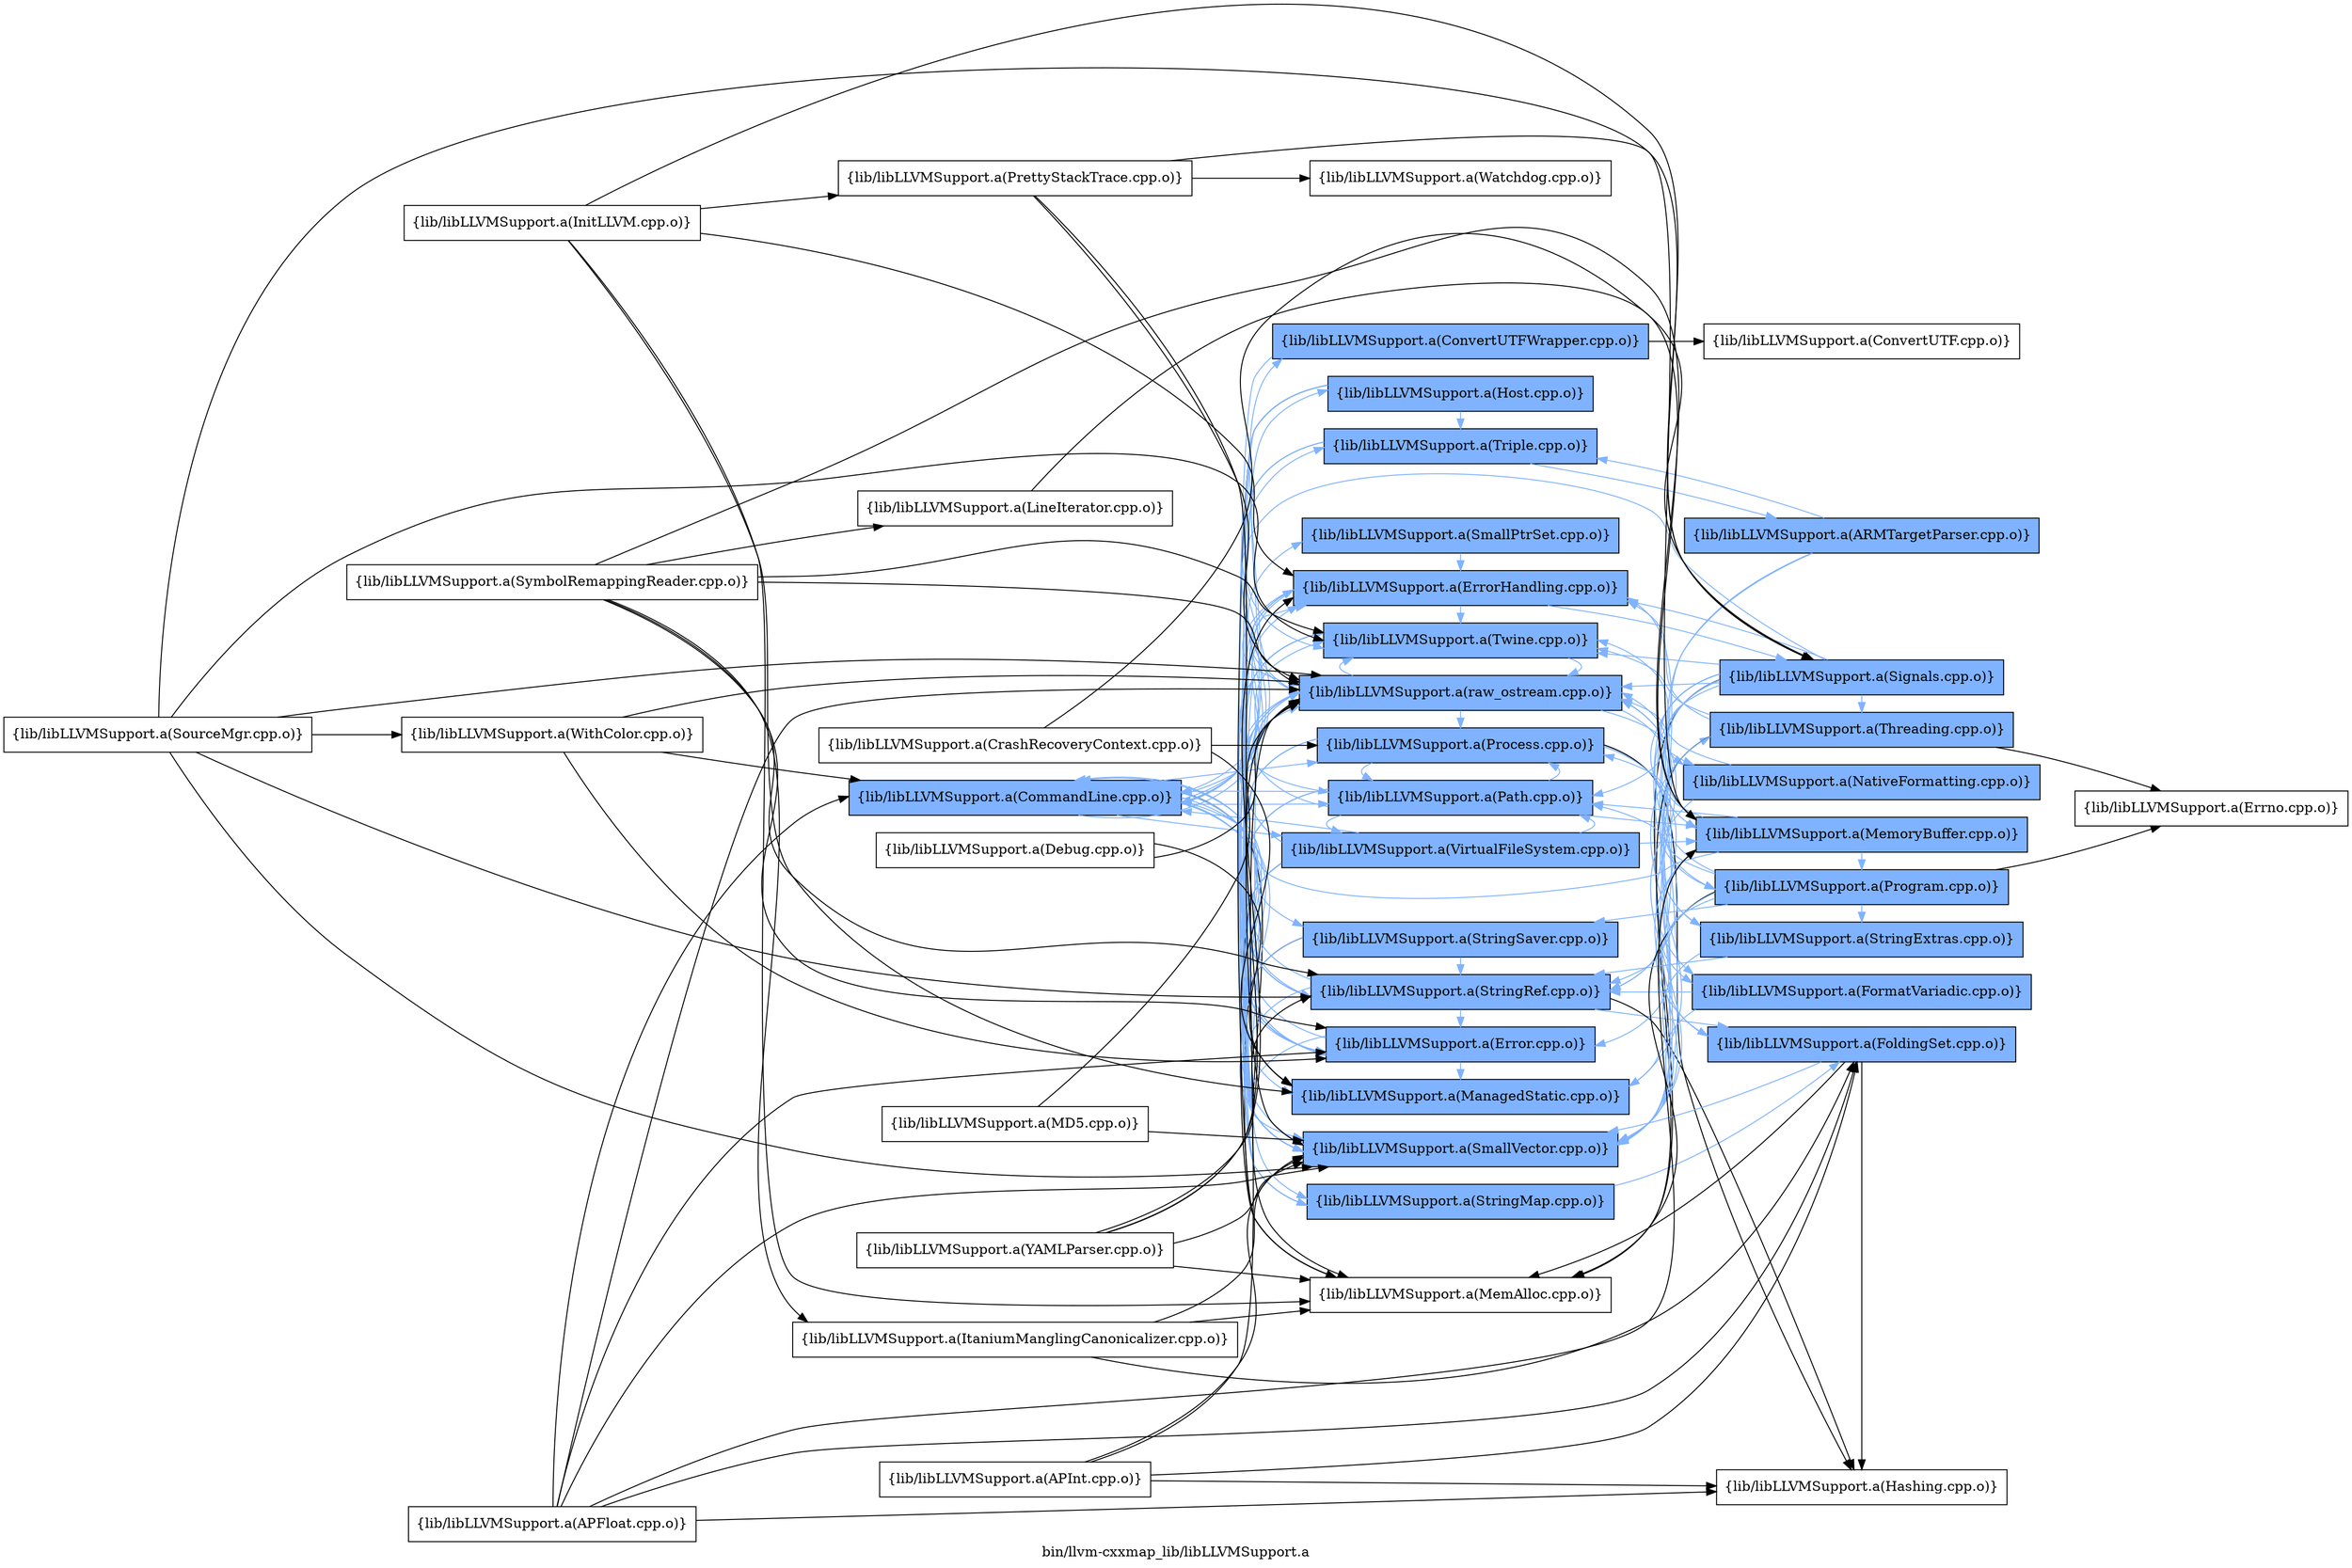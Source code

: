digraph "bin/llvm-cxxmap_lib/libLLVMSupport.a" {
	label="bin/llvm-cxxmap_lib/libLLVMSupport.a";
	rankdir=LR;
	{ rank=same; Node0x5634a5364c68;  }
	{ rank=same; Node0x5634a53652a8; Node0x5634a53661f8; Node0x5634a5364cb8; Node0x5634a5365848; Node0x5634a5365fc8; Node0x5634a5365de8; Node0x5634a5365b18; Node0x5634a53657f8; Node0x5634a5364ad8; Node0x5634a5364948; Node0x5634a5365258; Node0x5634a5363f98; Node0x5634a5365cf8; Node0x5634a5364038; Node0x5634a5364858; Node0x5634a5364d08; Node0x5634a5364588;  }
	{ rank=same; Node0x5634a53654d8; Node0x5634a5365488; Node0x5634a53661a8; Node0x5634a5363fe8; Node0x5634a53648f8; Node0x5634a5364678; Node0x5634a5363f48; Node0x5634a5366018; Node0x5634a5364f38; Node0x5634a53645d8; Node0x5634a5363e08;  }
	{ rank=same; Node0x5634a5364c68;  }
	{ rank=same; Node0x5634a53652a8; Node0x5634a53661f8; Node0x5634a5364cb8; Node0x5634a5365848; Node0x5634a5365fc8; Node0x5634a5365de8; Node0x5634a5365b18; Node0x5634a53657f8; Node0x5634a5364ad8; Node0x5634a5364948; Node0x5634a5365258; Node0x5634a5363f98; Node0x5634a5365cf8; Node0x5634a5364038; Node0x5634a5364858; Node0x5634a5364d08; Node0x5634a5364588;  }
	{ rank=same; Node0x5634a53654d8; Node0x5634a5365488; Node0x5634a53661a8; Node0x5634a5363fe8; Node0x5634a53648f8; Node0x5634a5364678; Node0x5634a5363f48; Node0x5634a5366018; Node0x5634a5364f38; Node0x5634a53645d8; Node0x5634a5363e08;  }

	Node0x5634a5364c68 [shape=record,shape=box,group=1,style=filled,fillcolor="0.600000 0.5 1",label="{lib/libLLVMSupport.a(CommandLine.cpp.o)}"];
	Node0x5634a5364c68 -> Node0x5634a53652a8[color="0.600000 0.5 1"];
	Node0x5634a5364c68 -> Node0x5634a53661f8[color="0.600000 0.5 1"];
	Node0x5634a5364c68 -> Node0x5634a5364cb8[color="0.600000 0.5 1"];
	Node0x5634a5364c68 -> Node0x5634a5365848[color="0.600000 0.5 1"];
	Node0x5634a5364c68 -> Node0x5634a5365fc8;
	Node0x5634a5364c68 -> Node0x5634a5365de8[color="0.600000 0.5 1"];
	Node0x5634a5364c68 -> Node0x5634a5365b18[color="0.600000 0.5 1"];
	Node0x5634a5364c68 -> Node0x5634a53657f8[color="0.600000 0.5 1"];
	Node0x5634a5364c68 -> Node0x5634a5364ad8[color="0.600000 0.5 1"];
	Node0x5634a5364c68 -> Node0x5634a5364948[color="0.600000 0.5 1"];
	Node0x5634a5364c68 -> Node0x5634a5365258[color="0.600000 0.5 1"];
	Node0x5634a5364c68 -> Node0x5634a5363f98[color="0.600000 0.5 1"];
	Node0x5634a5364c68 -> Node0x5634a5365cf8[color="0.600000 0.5 1"];
	Node0x5634a5364c68 -> Node0x5634a5364038[color="0.600000 0.5 1"];
	Node0x5634a5364c68 -> Node0x5634a5364858[color="0.600000 0.5 1"];
	Node0x5634a5364c68 -> Node0x5634a5364d08[color="0.600000 0.5 1"];
	Node0x5634a5364c68 -> Node0x5634a5364588[color="0.600000 0.5 1"];
	Node0x5634a53661f8 [shape=record,shape=box,group=1,style=filled,fillcolor="0.600000 0.5 1",label="{lib/libLLVMSupport.a(Error.cpp.o)}"];
	Node0x5634a53661f8 -> Node0x5634a5364c68[color="0.600000 0.5 1"];
	Node0x5634a53661f8 -> Node0x5634a5364cb8[color="0.600000 0.5 1"];
	Node0x5634a53661f8 -> Node0x5634a5365848[color="0.600000 0.5 1"];
	Node0x5634a53661f8 -> Node0x5634a5365b18[color="0.600000 0.5 1"];
	Node0x5634a53661f8 -> Node0x5634a5363f98[color="0.600000 0.5 1"];
	Node0x5634a53661f8 -> Node0x5634a5364038[color="0.600000 0.5 1"];
	Node0x5634a5365a28 [shape=record,shape=box,group=0,label="{lib/libLLVMSupport.a(InitLLVM.cpp.o)}"];
	Node0x5634a5365a28 -> Node0x5634a5364cb8;
	Node0x5634a5365a28 -> Node0x5634a5365848;
	Node0x5634a5365a28 -> Node0x5634a5365fc8;
	Node0x5634a5365a28 -> Node0x5634a5364178;
	Node0x5634a5365a28 -> Node0x5634a5365488;
	Node0x5634a5366248 [shape=record,shape=box,group=0,label="{lib/libLLVMSupport.a(ItaniumManglingCanonicalizer.cpp.o)}"];
	Node0x5634a5366248 -> Node0x5634a5363fe8;
	Node0x5634a5366248 -> Node0x5634a5365fc8;
	Node0x5634a5366248 -> Node0x5634a5365b18;
	Node0x5634a5364fd8 [shape=record,shape=box,group=0,label="{lib/libLLVMSupport.a(LineIterator.cpp.o)}"];
	Node0x5634a5364fd8 -> Node0x5634a5363f48;
	Node0x5634a5365fc8 [shape=record,shape=box,group=0,label="{lib/libLLVMSupport.a(MemAlloc.cpp.o)}"];
	Node0x5634a5363f48 [shape=record,shape=box,group=1,style=filled,fillcolor="0.600000 0.5 1",label="{lib/libLLVMSupport.a(MemoryBuffer.cpp.o)}"];
	Node0x5634a5363f48 -> Node0x5634a5364c68[color="0.600000 0.5 1"];
	Node0x5634a5363f48 -> Node0x5634a53661f8[color="0.600000 0.5 1"];
	Node0x5634a5363f48 -> Node0x5634a5365b18[color="0.600000 0.5 1"];
	Node0x5634a5363f48 -> Node0x5634a5363f98[color="0.600000 0.5 1"];
	Node0x5634a5363f48 -> Node0x5634a5364d08[color="0.600000 0.5 1"];
	Node0x5634a5363f48 -> Node0x5634a5364588[color="0.600000 0.5 1"];
	Node0x5634a5363f48 -> Node0x5634a53645d8[color="0.600000 0.5 1"];
	Node0x5634a5365de8 [shape=record,shape=box,group=1,style=filled,fillcolor="0.600000 0.5 1",label="{lib/libLLVMSupport.a(SmallPtrSet.cpp.o)}"];
	Node0x5634a5365de8 -> Node0x5634a5364cb8[color="0.600000 0.5 1"];
	Node0x5634a5365b18 [shape=record,shape=box,group=1,style=filled,fillcolor="0.600000 0.5 1",label="{lib/libLLVMSupport.a(SmallVector.cpp.o)}"];
	Node0x5634a5365b18 -> Node0x5634a5364cb8[color="0.600000 0.5 1"];
	Node0x5634a5364948 [shape=record,shape=box,group=1,style=filled,fillcolor="0.600000 0.5 1",label="{lib/libLLVMSupport.a(StringRef.cpp.o)}"];
	Node0x5634a5364948 -> Node0x5634a5364c68[color="0.600000 0.5 1"];
	Node0x5634a5364948 -> Node0x5634a53661f8[color="0.600000 0.5 1"];
	Node0x5634a5364948 -> Node0x5634a5363fe8[color="0.600000 0.5 1"];
	Node0x5634a5364948 -> Node0x5634a53648f8;
	Node0x5634a5364948 -> Node0x5634a5365b18[color="0.600000 0.5 1"];
	Node0x5634a53655c8 [shape=record,shape=box,group=0,label="{lib/libLLVMSupport.a(SymbolRemappingReader.cpp.o)}"];
	Node0x5634a53655c8 -> Node0x5634a53661f8;
	Node0x5634a53655c8 -> Node0x5634a5366248;
	Node0x5634a53655c8 -> Node0x5634a5364fd8;
	Node0x5634a53655c8 -> Node0x5634a5363f48;
	Node0x5634a53655c8 -> Node0x5634a5364948;
	Node0x5634a53655c8 -> Node0x5634a5363f98;
	Node0x5634a53655c8 -> Node0x5634a5364038;
	Node0x5634a5363f98 [shape=record,shape=box,group=1,style=filled,fillcolor="0.600000 0.5 1",label="{lib/libLLVMSupport.a(Twine.cpp.o)}"];
	Node0x5634a5363f98 -> Node0x5634a5365b18[color="0.600000 0.5 1"];
	Node0x5634a5363f98 -> Node0x5634a5364038[color="0.600000 0.5 1"];
	Node0x5634a53653e8 [shape=record,shape=box,group=0,label="{lib/libLLVMSupport.a(WithColor.cpp.o)}"];
	Node0x5634a53653e8 -> Node0x5634a5364c68;
	Node0x5634a53653e8 -> Node0x5634a53661f8;
	Node0x5634a53653e8 -> Node0x5634a5364038;
	Node0x5634a5364038 [shape=record,shape=box,group=1,style=filled,fillcolor="0.600000 0.5 1",label="{lib/libLLVMSupport.a(raw_ostream.cpp.o)}"];
	Node0x5634a5364038 -> Node0x5634a53661f8[color="0.600000 0.5 1"];
	Node0x5634a5364038 -> Node0x5634a5364cb8[color="0.600000 0.5 1"];
	Node0x5634a5364038 -> Node0x5634a5365b18[color="0.600000 0.5 1"];
	Node0x5634a5364038 -> Node0x5634a5363f98[color="0.600000 0.5 1"];
	Node0x5634a5364038 -> Node0x5634a5366018[color="0.600000 0.5 1"];
	Node0x5634a5364038 -> Node0x5634a5364f38[color="0.600000 0.5 1"];
	Node0x5634a5364038 -> Node0x5634a5364d08[color="0.600000 0.5 1"];
	Node0x5634a5364038 -> Node0x5634a5364588[color="0.600000 0.5 1"];
	Node0x5634a5364038 -> Node0x5634a53645d8[color="0.600000 0.5 1"];
	Node0x5634a53652a8 [shape=record,shape=box,group=1,style=filled,fillcolor="0.600000 0.5 1",label="{lib/libLLVMSupport.a(ConvertUTFWrapper.cpp.o)}"];
	Node0x5634a53652a8 -> Node0x5634a53654d8;
	Node0x5634a53652a8 -> Node0x5634a5365b18[color="0.600000 0.5 1"];
	Node0x5634a5364cb8 [shape=record,shape=box,group=1,style=filled,fillcolor="0.600000 0.5 1",label="{lib/libLLVMSupport.a(ErrorHandling.cpp.o)}"];
	Node0x5634a5364cb8 -> Node0x5634a5364c68[color="0.600000 0.5 1"];
	Node0x5634a5364cb8 -> Node0x5634a5363f98[color="0.600000 0.5 1"];
	Node0x5634a5364cb8 -> Node0x5634a5364038[color="0.600000 0.5 1"];
	Node0x5634a5364cb8 -> Node0x5634a5365488[color="0.600000 0.5 1"];
	Node0x5634a5365848 [shape=record,shape=box,group=1,style=filled,fillcolor="0.600000 0.5 1",label="{lib/libLLVMSupport.a(ManagedStatic.cpp.o)}"];
	Node0x5634a5365848 -> Node0x5634a53661a8[color="0.600000 0.5 1"];
	Node0x5634a53657f8 [shape=record,shape=box,group=1,style=filled,fillcolor="0.600000 0.5 1",label="{lib/libLLVMSupport.a(StringMap.cpp.o)}"];
	Node0x5634a53657f8 -> Node0x5634a5364cb8[color="0.600000 0.5 1"];
	Node0x5634a53657f8 -> Node0x5634a5363fe8[color="0.600000 0.5 1"];
	Node0x5634a5364ad8 [shape=record,shape=box,group=1,style=filled,fillcolor="0.600000 0.5 1",label="{lib/libLLVMSupport.a(StringSaver.cpp.o)}"];
	Node0x5634a5364ad8 -> Node0x5634a5365fc8;
	Node0x5634a5364ad8 -> Node0x5634a5365b18[color="0.600000 0.5 1"];
	Node0x5634a5364ad8 -> Node0x5634a5364948[color="0.600000 0.5 1"];
	Node0x5634a5365258 [shape=record,shape=box,group=1,style=filled,fillcolor="0.600000 0.5 1",label="{lib/libLLVMSupport.a(Triple.cpp.o)}"];
	Node0x5634a5365258 -> Node0x5634a5365b18[color="0.600000 0.5 1"];
	Node0x5634a5365258 -> Node0x5634a5364948[color="0.600000 0.5 1"];
	Node0x5634a5365258 -> Node0x5634a5364678[color="0.600000 0.5 1"];
	Node0x5634a5365258 -> Node0x5634a5363f98[color="0.600000 0.5 1"];
	Node0x5634a5365cf8 [shape=record,shape=box,group=1,style=filled,fillcolor="0.600000 0.5 1",label="{lib/libLLVMSupport.a(VirtualFileSystem.cpp.o)}"];
	Node0x5634a5365cf8 -> Node0x5634a5364c68[color="0.600000 0.5 1"];
	Node0x5634a5365cf8 -> Node0x5634a53661f8[color="0.600000 0.5 1"];
	Node0x5634a5365cf8 -> Node0x5634a5365fc8;
	Node0x5634a5365cf8 -> Node0x5634a5363f48[color="0.600000 0.5 1"];
	Node0x5634a5365cf8 -> Node0x5634a5365b18[color="0.600000 0.5 1"];
	Node0x5634a5365cf8 -> Node0x5634a53657f8[color="0.600000 0.5 1"];
	Node0x5634a5365cf8 -> Node0x5634a5364948[color="0.600000 0.5 1"];
	Node0x5634a5365cf8 -> Node0x5634a5363f98[color="0.600000 0.5 1"];
	Node0x5634a5365cf8 -> Node0x5634a5364038[color="0.600000 0.5 1"];
	Node0x5634a5365cf8 -> Node0x5634a5364d08[color="0.600000 0.5 1"];
	Node0x5634a5364858 [shape=record,shape=box,group=1,style=filled,fillcolor="0.600000 0.5 1",label="{lib/libLLVMSupport.a(Host.cpp.o)}"];
	Node0x5634a5364858 -> Node0x5634a5365fc8;
	Node0x5634a5364858 -> Node0x5634a53657f8[color="0.600000 0.5 1"];
	Node0x5634a5364858 -> Node0x5634a5364948[color="0.600000 0.5 1"];
	Node0x5634a5364858 -> Node0x5634a5365258[color="0.600000 0.5 1"];
	Node0x5634a5364858 -> Node0x5634a5364038[color="0.600000 0.5 1"];
	Node0x5634a5364d08 [shape=record,shape=box,group=1,style=filled,fillcolor="0.600000 0.5 1",label="{lib/libLLVMSupport.a(Path.cpp.o)}"];
	Node0x5634a5364d08 -> Node0x5634a5364c68[color="0.600000 0.5 1"];
	Node0x5634a5364d08 -> Node0x5634a53661f8[color="0.600000 0.5 1"];
	Node0x5634a5364d08 -> Node0x5634a5363f48[color="0.600000 0.5 1"];
	Node0x5634a5364d08 -> Node0x5634a5365b18[color="0.600000 0.5 1"];
	Node0x5634a5364d08 -> Node0x5634a5364948[color="0.600000 0.5 1"];
	Node0x5634a5364d08 -> Node0x5634a5363f98[color="0.600000 0.5 1"];
	Node0x5634a5364d08 -> Node0x5634a5365cf8[color="0.600000 0.5 1"];
	Node0x5634a5364d08 -> Node0x5634a5364588[color="0.600000 0.5 1"];
	Node0x5634a5364588 [shape=record,shape=box,group=1,style=filled,fillcolor="0.600000 0.5 1",label="{lib/libLLVMSupport.a(Process.cpp.o)}"];
	Node0x5634a5364588 -> Node0x5634a53661f8[color="0.600000 0.5 1"];
	Node0x5634a5364588 -> Node0x5634a5363fe8[color="0.600000 0.5 1"];
	Node0x5634a5364588 -> Node0x5634a53648f8;
	Node0x5634a5364588 -> Node0x5634a5365848[color="0.600000 0.5 1"];
	Node0x5634a5364588 -> Node0x5634a5365b18[color="0.600000 0.5 1"];
	Node0x5634a5364588 -> Node0x5634a5364d08[color="0.600000 0.5 1"];
	Node0x5634a5364588 -> Node0x5634a5363e08[color="0.600000 0.5 1"];
	Node0x5634a53654d8 [shape=record,shape=box,group=0,label="{lib/libLLVMSupport.a(ConvertUTF.cpp.o)}"];
	Node0x5634a5365488 [shape=record,shape=box,group=1,style=filled,fillcolor="0.600000 0.5 1",label="{lib/libLLVMSupport.a(Signals.cpp.o)}"];
	Node0x5634a5365488 -> Node0x5634a5364c68[color="0.600000 0.5 1"];
	Node0x5634a5365488 -> Node0x5634a5364cb8[color="0.600000 0.5 1"];
	Node0x5634a5365488 -> Node0x5634a5365848[color="0.600000 0.5 1"];
	Node0x5634a5365488 -> Node0x5634a5365fc8;
	Node0x5634a5365488 -> Node0x5634a5363f48[color="0.600000 0.5 1"];
	Node0x5634a5365488 -> Node0x5634a5365b18[color="0.600000 0.5 1"];
	Node0x5634a5365488 -> Node0x5634a5364948[color="0.600000 0.5 1"];
	Node0x5634a5365488 -> Node0x5634a5363f98[color="0.600000 0.5 1"];
	Node0x5634a5365488 -> Node0x5634a5364038[color="0.600000 0.5 1"];
	Node0x5634a5365488 -> Node0x5634a5366018[color="0.600000 0.5 1"];
	Node0x5634a5365488 -> Node0x5634a5364f38[color="0.600000 0.5 1"];
	Node0x5634a5365488 -> Node0x5634a5364d08[color="0.600000 0.5 1"];
	Node0x5634a5365488 -> Node0x5634a53645d8[color="0.600000 0.5 1"];
	Node0x5634a5365488 -> Node0x5634a53661a8[color="0.600000 0.5 1"];
	Node0x5634a53652f8 [shape=record,shape=box,group=0,label="{lib/libLLVMSupport.a(Debug.cpp.o)}"];
	Node0x5634a53652f8 -> Node0x5634a5365848;
	Node0x5634a53652f8 -> Node0x5634a5364038;
	Node0x5634a5364178 [shape=record,shape=box,group=0,label="{lib/libLLVMSupport.a(PrettyStackTrace.cpp.o)}"];
	Node0x5634a5364178 -> Node0x5634a5365b18;
	Node0x5634a5364178 -> Node0x5634a5364038;
	Node0x5634a5364178 -> Node0x5634a5365488;
	Node0x5634a5364178 -> Node0x5634a53640d8;
	Node0x5634a5363fe8 [shape=record,shape=box,group=1,style=filled,fillcolor="0.600000 0.5 1",label="{lib/libLLVMSupport.a(FoldingSet.cpp.o)}"];
	Node0x5634a5363fe8 -> Node0x5634a5364cb8[color="0.600000 0.5 1"];
	Node0x5634a5363fe8 -> Node0x5634a53648f8;
	Node0x5634a5363fe8 -> Node0x5634a5365fc8;
	Node0x5634a5363fe8 -> Node0x5634a5365b18[color="0.600000 0.5 1"];
	Node0x5634a53648f8 [shape=record,shape=box,group=0,label="{lib/libLLVMSupport.a(Hashing.cpp.o)}"];
	Node0x5634a53661a8 [shape=record,shape=box,group=1,style=filled,fillcolor="0.600000 0.5 1",label="{lib/libLLVMSupport.a(Threading.cpp.o)}"];
	Node0x5634a53661a8 -> Node0x5634a5364cb8[color="0.600000 0.5 1"];
	Node0x5634a53661a8 -> Node0x5634a5365fc8;
	Node0x5634a53661a8 -> Node0x5634a5365b18[color="0.600000 0.5 1"];
	Node0x5634a53661a8 -> Node0x5634a5363f98[color="0.600000 0.5 1"];
	Node0x5634a53661a8 -> Node0x5634a5364c18;
	Node0x5634a53645d8 [shape=record,shape=box,group=1,style=filled,fillcolor="0.600000 0.5 1",label="{lib/libLLVMSupport.a(Program.cpp.o)}"];
	Node0x5634a53645d8 -> Node0x5634a5365fc8;
	Node0x5634a53645d8 -> Node0x5634a5365b18[color="0.600000 0.5 1"];
	Node0x5634a53645d8 -> Node0x5634a5364ad8[color="0.600000 0.5 1"];
	Node0x5634a53645d8 -> Node0x5634a5364948[color="0.600000 0.5 1"];
	Node0x5634a53645d8 -> Node0x5634a5364038[color="0.600000 0.5 1"];
	Node0x5634a53645d8 -> Node0x5634a5364d08[color="0.600000 0.5 1"];
	Node0x5634a53645d8 -> Node0x5634a5363e08[color="0.600000 0.5 1"];
	Node0x5634a53645d8 -> Node0x5634a5364c18;
	Node0x5634a53640d8 [shape=record,shape=box,group=0,label="{lib/libLLVMSupport.a(Watchdog.cpp.o)}"];
	Node0x5634a5363cc8 [shape=record,shape=box,group=0,label="{lib/libLLVMSupport.a(APFloat.cpp.o)}"];
	Node0x5634a5363cc8 -> Node0x5634a5364c68;
	Node0x5634a5363cc8 -> Node0x5634a53661f8;
	Node0x5634a5363cc8 -> Node0x5634a5363fe8;
	Node0x5634a5363cc8 -> Node0x5634a53648f8;
	Node0x5634a5363cc8 -> Node0x5634a5363f48;
	Node0x5634a5363cc8 -> Node0x5634a5365b18;
	Node0x5634a5363cc8 -> Node0x5634a5364038;
	Node0x5634a5363a98 [shape=record,shape=box,group=0,label="{lib/libLLVMSupport.a(APInt.cpp.o)}"];
	Node0x5634a5363a98 -> Node0x5634a5363fe8;
	Node0x5634a5363a98 -> Node0x5634a53648f8;
	Node0x5634a5363a98 -> Node0x5634a5365b18;
	Node0x5634a5363a98 -> Node0x5634a5364038;
	Node0x5634a5364678 [shape=record,shape=box,group=1,style=filled,fillcolor="0.600000 0.5 1",label="{lib/libLLVMSupport.a(ARMTargetParser.cpp.o)}"];
	Node0x5634a5364678 -> Node0x5634a5365b18[color="0.600000 0.5 1"];
	Node0x5634a5364678 -> Node0x5634a5364948[color="0.600000 0.5 1"];
	Node0x5634a5364678 -> Node0x5634a5365258[color="0.600000 0.5 1"];
	Node0x5634a5366068 [shape=record,shape=box,group=0,label="{lib/libLLVMSupport.a(SourceMgr.cpp.o)}"];
	Node0x5634a5366068 -> Node0x5634a5363f48;
	Node0x5634a5366068 -> Node0x5634a5365b18;
	Node0x5634a5366068 -> Node0x5634a5364948;
	Node0x5634a5366068 -> Node0x5634a5363f98;
	Node0x5634a5366068 -> Node0x5634a53653e8;
	Node0x5634a5366068 -> Node0x5634a5364038;
	Node0x5634a5364628 [shape=record,shape=box,group=0,label="{lib/libLLVMSupport.a(YAMLParser.cpp.o)}"];
	Node0x5634a5364628 -> Node0x5634a5364cb8;
	Node0x5634a5364628 -> Node0x5634a5365fc8;
	Node0x5634a5364628 -> Node0x5634a5365b18;
	Node0x5634a5364628 -> Node0x5634a5364948;
	Node0x5634a5364628 -> Node0x5634a5364038;
	Node0x5634a5366018 [shape=record,shape=box,group=1,style=filled,fillcolor="0.600000 0.5 1",label="{lib/libLLVMSupport.a(NativeFormatting.cpp.o)}"];
	Node0x5634a5366018 -> Node0x5634a5365b18[color="0.600000 0.5 1"];
	Node0x5634a5366018 -> Node0x5634a5364038[color="0.600000 0.5 1"];
	Node0x5634a5364f38 [shape=record,shape=box,group=1,style=filled,fillcolor="0.600000 0.5 1",label="{lib/libLLVMSupport.a(FormatVariadic.cpp.o)}"];
	Node0x5634a5364f38 -> Node0x5634a5365b18[color="0.600000 0.5 1"];
	Node0x5634a5364f38 -> Node0x5634a5364948[color="0.600000 0.5 1"];
	Node0x5634a5363b88 [shape=record,shape=box,group=0,label="{lib/libLLVMSupport.a(MD5.cpp.o)}"];
	Node0x5634a5363b88 -> Node0x5634a5365b18;
	Node0x5634a5363b88 -> Node0x5634a5364038;
	Node0x5634a5363e08 [shape=record,shape=box,group=1,style=filled,fillcolor="0.600000 0.5 1",label="{lib/libLLVMSupport.a(StringExtras.cpp.o)}"];
	Node0x5634a5363e08 -> Node0x5634a5365b18[color="0.600000 0.5 1"];
	Node0x5634a5363e08 -> Node0x5634a5364948[color="0.600000 0.5 1"];
	Node0x5634a5363e08 -> Node0x5634a5364038[color="0.600000 0.5 1"];
	Node0x5634a5363e58 [shape=record,shape=box,group=0,label="{lib/libLLVMSupport.a(CrashRecoveryContext.cpp.o)}"];
	Node0x5634a5363e58 -> Node0x5634a5365848;
	Node0x5634a5363e58 -> Node0x5634a5364588;
	Node0x5634a5363e58 -> Node0x5634a5365488;
	Node0x5634a5364c18 [shape=record,shape=box,group=0,label="{lib/libLLVMSupport.a(Errno.cpp.o)}"];
}

